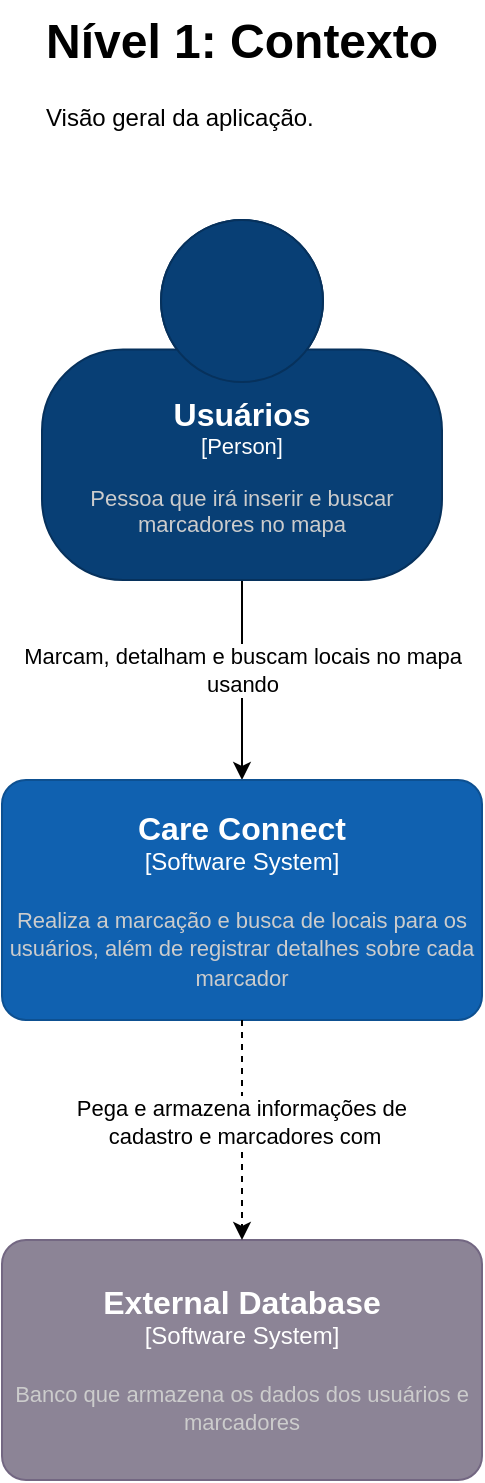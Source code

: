 <mxfile version="24.4.4" type="github" pages="4">
  <diagram name="Nivel 1" id="t3EJugLWVG2lI3qzdJYU">
    <mxGraphModel dx="3000" dy="1997" grid="1" gridSize="10" guides="1" tooltips="1" connect="1" arrows="1" fold="1" page="1" pageScale="1" pageWidth="850" pageHeight="1100" math="0" shadow="0">
      <root>
        <mxCell id="0" />
        <mxCell id="1" parent="0" />
        <mxCell id="lc8VND05-JkiReday-gT-4" style="edgeStyle=orthogonalEdgeStyle;rounded=0;orthogonalLoop=1;jettySize=auto;html=1;exitX=0.5;exitY=1;exitDx=0;exitDy=0;exitPerimeter=0;" edge="1" parent="1" source="lc8VND05-JkiReday-gT-2" target="lc8VND05-JkiReday-gT-3">
          <mxGeometry relative="1" as="geometry" />
        </mxCell>
        <mxCell id="lc8VND05-JkiReday-gT-5" value="Marcam, detalham e buscam locais no mapa&lt;div&gt;usando&lt;/div&gt;" style="edgeLabel;html=1;align=center;verticalAlign=middle;resizable=0;points=[];" vertex="1" connectable="0" parent="lc8VND05-JkiReday-gT-4">
          <mxGeometry x="-0.108" relative="1" as="geometry">
            <mxPoint as="offset" />
          </mxGeometry>
        </mxCell>
        <object placeholders="1" c4Name="Usuários" c4Type="Person" c4Description="Pessoa que irá inserir e buscar marcadores no mapa" label="&lt;font style=&quot;font-size: 16px&quot;&gt;&lt;b&gt;%c4Name%&lt;/b&gt;&lt;/font&gt;&lt;div&gt;[%c4Type%]&lt;/div&gt;&lt;br&gt;&lt;div&gt;&lt;font style=&quot;font-size: 11px&quot;&gt;&lt;font color=&quot;#cccccc&quot;&gt;%c4Description%&lt;/font&gt;&lt;/div&gt;" id="lc8VND05-JkiReday-gT-2">
          <mxCell style="html=1;fontSize=11;dashed=0;whiteSpace=wrap;fillColor=#083F75;strokeColor=#06315C;fontColor=#ffffff;shape=mxgraph.c4.person2;align=center;metaEdit=1;points=[[0.5,0,0],[1,0.5,0],[1,0.75,0],[0.75,1,0],[0.5,1,0],[0.25,1,0],[0,0.75,0],[0,0.5,0]];resizable=0;" vertex="1" parent="1">
            <mxGeometry x="340" y="150" width="200" height="180" as="geometry" />
          </mxCell>
        </object>
        <object placeholders="1" c4Name="Care Connect" c4Type="Software System" c4Description="Realiza a marcação e busca de locais para os usuários, além de registrar detalhes sobre cada marcador" label="&lt;font style=&quot;font-size: 16px&quot;&gt;&lt;b&gt;%c4Name%&lt;/b&gt;&lt;/font&gt;&lt;div&gt;[%c4Type%]&lt;/div&gt;&lt;br&gt;&lt;div&gt;&lt;font style=&quot;font-size: 11px&quot;&gt;&lt;font color=&quot;#cccccc&quot;&gt;%c4Description%&lt;/font&gt;&lt;/div&gt;" id="lc8VND05-JkiReday-gT-3">
          <mxCell style="rounded=1;whiteSpace=wrap;html=1;labelBackgroundColor=none;fillColor=#1061B0;fontColor=#ffffff;align=center;arcSize=10;strokeColor=#0D5091;metaEdit=1;resizable=0;points=[[0.25,0,0],[0.5,0,0],[0.75,0,0],[1,0.25,0],[1,0.5,0],[1,0.75,0],[0.75,1,0],[0.5,1,0],[0.25,1,0],[0,0.75,0],[0,0.5,0],[0,0.25,0]];" vertex="1" parent="1">
            <mxGeometry x="320" y="430" width="240" height="120" as="geometry" />
          </mxCell>
        </object>
        <object placeholders="1" c4Name="External Database" c4Type="Software System" c4Description="Banco que armazena os dados dos usuários e marcadores" label="&lt;font style=&quot;font-size: 16px&quot;&gt;&lt;b&gt;%c4Name%&lt;/b&gt;&lt;/font&gt;&lt;div&gt;[%c4Type%]&lt;/div&gt;&lt;br&gt;&lt;div&gt;&lt;font style=&quot;font-size: 11px&quot;&gt;&lt;font color=&quot;#cccccc&quot;&gt;%c4Description%&lt;/font&gt;&lt;/div&gt;" id="lc8VND05-JkiReday-gT-6">
          <mxCell style="rounded=1;whiteSpace=wrap;html=1;labelBackgroundColor=none;fillColor=#8C8496;fontColor=#ffffff;align=center;arcSize=10;strokeColor=#736782;metaEdit=1;resizable=0;points=[[0.25,0,0],[0.5,0,0],[0.75,0,0],[1,0.25,0],[1,0.5,0],[1,0.75,0],[0.75,1,0],[0.5,1,0],[0.25,1,0],[0,0.75,0],[0,0.5,0],[0,0.25,0]];" vertex="1" parent="1">
            <mxGeometry x="320" y="660" width="240" height="120" as="geometry" />
          </mxCell>
        </object>
        <mxCell id="lc8VND05-JkiReday-gT-7" style="edgeStyle=orthogonalEdgeStyle;rounded=0;orthogonalLoop=1;jettySize=auto;html=1;exitX=0.5;exitY=1;exitDx=0;exitDy=0;exitPerimeter=0;entryX=0.5;entryY=0;entryDx=0;entryDy=0;entryPerimeter=0;dashed=1;" edge="1" parent="1" source="lc8VND05-JkiReday-gT-3" target="lc8VND05-JkiReday-gT-6">
          <mxGeometry relative="1" as="geometry" />
        </mxCell>
        <mxCell id="lc8VND05-JkiReday-gT-8" value="Pega e armazena informações de&amp;nbsp;&lt;div&gt;cadastro e marcadores com&lt;/div&gt;" style="edgeLabel;html=1;align=center;verticalAlign=middle;resizable=0;points=[];" vertex="1" connectable="0" parent="lc8VND05-JkiReday-gT-7">
          <mxGeometry x="-0.077" y="1" relative="1" as="geometry">
            <mxPoint as="offset" />
          </mxGeometry>
        </mxCell>
        <mxCell id="lc8VND05-JkiReday-gT-33" value="&lt;h1 style=&quot;margin-top: 0px;&quot;&gt;Nível 1: Contexto&lt;/h1&gt;&lt;p&gt;Visão geral da aplicação.&lt;/p&gt;" style="text;html=1;whiteSpace=wrap;overflow=hidden;rounded=0;" vertex="1" parent="1">
          <mxGeometry x="340" y="40" width="200" height="80" as="geometry" />
        </mxCell>
      </root>
    </mxGraphModel>
  </diagram>
  <diagram id="GE_AWGjs-4H10o5KiVIl" name="Nível 2">
    <mxGraphModel dx="900" dy="1165" grid="1" gridSize="10" guides="1" tooltips="1" connect="1" arrows="1" fold="1" page="1" pageScale="1" pageWidth="850" pageHeight="1100" math="0" shadow="0">
      <root>
        <mxCell id="0" />
        <mxCell id="1" parent="0" />
        <object placeholders="1" c4Name="Usuários" c4Type="Person" c4Description="Pessoa que irá inserir e buscar marcadores no mapa" label="&lt;font style=&quot;font-size: 16px&quot;&gt;&lt;b&gt;%c4Name%&lt;/b&gt;&lt;/font&gt;&lt;div&gt;[%c4Type%]&lt;/div&gt;&lt;br&gt;&lt;div&gt;&lt;font style=&quot;font-size: 11px&quot;&gt;&lt;font color=&quot;#cccccc&quot;&gt;%c4Description%&lt;/font&gt;&lt;/div&gt;" id="8HQAmjLSvM4nJZQnH8ng-1">
          <mxCell style="html=1;fontSize=11;dashed=0;whiteSpace=wrap;fillColor=#083F75;strokeColor=#06315C;fontColor=#ffffff;shape=mxgraph.c4.person2;align=center;metaEdit=1;points=[[0.5,0,0],[1,0.5,0],[1,0.75,0],[0.75,1,0],[0.5,1,0],[0.25,1,0],[0,0.75,0],[0,0.5,0]];resizable=0;" vertex="1" parent="1">
            <mxGeometry x="1390" y="150" width="200" height="180" as="geometry" />
          </mxCell>
        </object>
        <object placeholders="1" c4Name="CareConnect Containers" c4Type="ContainerScopeBoundary" c4Application="Software System" label="&lt;font style=&quot;font-size: 16px&quot;&gt;&lt;b&gt;&lt;div style=&quot;text-align: left&quot;&gt;%c4Name%&lt;/div&gt;&lt;/b&gt;&lt;/font&gt;&lt;div style=&quot;text-align: left&quot;&gt;[%c4Application%]&lt;/div&gt;" id="8HQAmjLSvM4nJZQnH8ng-2">
          <mxCell style="rounded=1;fontSize=11;whiteSpace=wrap;html=1;dashed=1;arcSize=20;fillColor=none;strokeColor=#666666;fontColor=#333333;labelBackgroundColor=none;align=left;verticalAlign=bottom;labelBorderColor=none;spacingTop=0;spacing=10;dashPattern=8 4;metaEdit=1;rotatable=0;perimeter=rectanglePerimeter;noLabel=0;labelPadding=0;allowArrows=0;connectable=0;expand=0;recursiveResize=0;editable=1;pointerEvents=0;absoluteArcSize=1;points=[[0.25,0,0],[0.5,0,0],[0.75,0,0],[1,0.25,0],[1,0.5,0],[1,0.75,0],[0.75,1,0],[0.5,1,0],[0.25,1,0],[0,0.75,0],[0,0.5,0],[0,0.25,0]];strokeWidth=3;" vertex="1" parent="1">
            <mxGeometry x="1010" y="425" width="790" height="485" as="geometry" />
          </mxCell>
        </object>
        <object placeholders="1" c4Name="Banco local" c4Type="Container" c4Technology="SQLite Database" c4Description="Armazenar dados de login e preferências do usuário" label="&lt;font style=&quot;font-size: 16px&quot;&gt;&lt;b&gt;%c4Name%&lt;/b&gt;&lt;/font&gt;&lt;div&gt;[%c4Type%:&amp;nbsp;%c4Technology%]&lt;/div&gt;&lt;br&gt;&lt;div&gt;&lt;font style=&quot;font-size: 11px&quot;&gt;&lt;font color=&quot;#E6E6E6&quot;&gt;%c4Description%&lt;/font&gt;&lt;/div&gt;" id="8HQAmjLSvM4nJZQnH8ng-3">
          <mxCell style="shape=cylinder3;size=15;whiteSpace=wrap;html=1;boundedLbl=1;rounded=0;labelBackgroundColor=none;fillColor=#23A2D9;fontSize=12;fontColor=#ffffff;align=center;strokeColor=#0E7DAD;metaEdit=1;points=[[0.5,0,0],[1,0.25,0],[1,0.5,0],[1,0.75,0],[0.5,1,0],[0,0.75,0],[0,0.5,0],[0,0.25,0]];resizable=0;" vertex="1" parent="1">
            <mxGeometry x="1030" y="680" width="240" height="120" as="geometry" />
          </mxCell>
        </object>
        <mxCell id="8HQAmjLSvM4nJZQnH8ng-4" style="edgeStyle=orthogonalEdgeStyle;rounded=0;orthogonalLoop=1;jettySize=auto;html=1;exitX=0;exitY=0.5;exitDx=0;exitDy=0;exitPerimeter=0;dashed=1;entryX=0.5;entryY=0;entryDx=0;entryDy=0;entryPerimeter=0;" edge="1" parent="1" source="8HQAmjLSvM4nJZQnH8ng-6" target="8HQAmjLSvM4nJZQnH8ng-3">
          <mxGeometry relative="1" as="geometry">
            <mxPoint x="1160" y="680" as="targetPoint" />
          </mxGeometry>
        </mxCell>
        <mxCell id="8HQAmjLSvM4nJZQnH8ng-5" value="&lt;b&gt;Busca dados de login&amp;nbsp;&lt;/b&gt;&lt;div&gt;&lt;b&gt;e&amp;nbsp;&lt;/b&gt;&lt;b&gt;preferências&lt;/b&gt;&lt;b&gt;&amp;nbsp;do usuário&lt;/b&gt;&lt;/div&gt;" style="edgeLabel;html=1;align=center;verticalAlign=middle;resizable=0;points=[];" vertex="1" connectable="0" parent="8HQAmjLSvM4nJZQnH8ng-4">
          <mxGeometry x="0.325" y="-1" relative="1" as="geometry">
            <mxPoint x="1" y="25" as="offset" />
          </mxGeometry>
        </mxCell>
        <object placeholders="1" c4Name="CareConnect App" c4Type="Container" c4Technology="Flutter" c4Description="Fornece a interface e ferramentas para o usuário interagir com o sistema" label="&lt;font style=&quot;font-size: 16px&quot;&gt;&lt;b&gt;%c4Name%&lt;/b&gt;&lt;/font&gt;&lt;div&gt;[%c4Type%: %c4Technology%]&lt;/div&gt;&lt;br&gt;&lt;div&gt;&lt;font style=&quot;font-size: 11px&quot;&gt;&lt;font color=&quot;#E6E6E6&quot;&gt;%c4Description%&lt;/font&gt;&lt;/div&gt;" id="8HQAmjLSvM4nJZQnH8ng-6">
          <mxCell style="rounded=1;whiteSpace=wrap;html=1;fontSize=11;labelBackgroundColor=none;fillColor=#23A2D9;fontColor=#ffffff;align=center;arcSize=10;strokeColor=#0E7DAD;metaEdit=1;resizable=0;points=[[0.25,0,0],[0.5,0,0],[0.75,0,0],[1,0.25,0],[1,0.5,0],[1,0.75,0],[0.75,1,0],[0.5,1,0],[0.25,1,0],[0,0.75,0],[0,0.5,0],[0,0.25,0]];" vertex="1" parent="1">
            <mxGeometry x="1370" y="460" width="240" height="120" as="geometry" />
          </mxCell>
        </object>
        <mxCell id="8HQAmjLSvM4nJZQnH8ng-7" style="edgeStyle=orthogonalEdgeStyle;rounded=0;orthogonalLoop=1;jettySize=auto;html=1;exitX=0.5;exitY=1;exitDx=0;exitDy=0;exitPerimeter=0;entryX=0.5;entryY=0;entryDx=0;entryDy=0;entryPerimeter=0;dashed=1;" edge="1" parent="1" source="8HQAmjLSvM4nJZQnH8ng-1" target="8HQAmjLSvM4nJZQnH8ng-6">
          <mxGeometry relative="1" as="geometry" />
        </mxCell>
        <mxCell id="8HQAmjLSvM4nJZQnH8ng-8" value="Cadastram, buscam, marcam,&amp;nbsp;&lt;div&gt;realizam detalhamento utilizando&lt;/div&gt;" style="edgeLabel;html=1;align=center;verticalAlign=middle;resizable=0;points=[];" vertex="1" connectable="0" parent="8HQAmjLSvM4nJZQnH8ng-7">
          <mxGeometry y="-2" relative="1" as="geometry">
            <mxPoint x="2" y="-25" as="offset" />
          </mxGeometry>
        </mxCell>
        <object placeholders="1" c4Name="API Application" c4Type="Container" c4Technology="Firebase" c4Description="Realiza operações com registros do banco externo, retorna respostas de solicitações de dados dos usuários e marcadores" label="&lt;font style=&quot;font-size: 16px&quot;&gt;&lt;b&gt;%c4Name%&lt;/b&gt;&lt;/font&gt;&lt;div&gt;[%c4Type%: %c4Technology%]&lt;/div&gt;&lt;br&gt;&lt;div&gt;&lt;font style=&quot;font-size: 11px&quot;&gt;&lt;font color=&quot;#E6E6E6&quot;&gt;%c4Description%&lt;/font&gt;&lt;/div&gt;" id="8HQAmjLSvM4nJZQnH8ng-9">
          <mxCell style="rounded=1;whiteSpace=wrap;html=1;fontSize=11;labelBackgroundColor=none;fillColor=#23A2D9;fontColor=#ffffff;align=center;arcSize=10;strokeColor=#0E7DAD;metaEdit=1;resizable=0;points=[[0.25,0,0],[0.5,0,0],[0.75,0,0],[1,0.25,0],[1,0.5,0],[1,0.75,0],[0.75,1,0],[0.5,1,0],[0.25,1,0],[0,0.75,0],[0,0.5,0],[0,0.25,0]];" vertex="1" parent="1">
            <mxGeometry x="1370" y="680" width="240" height="120" as="geometry" />
          </mxCell>
        </object>
        <mxCell id="8HQAmjLSvM4nJZQnH8ng-10" style="edgeStyle=orthogonalEdgeStyle;rounded=0;orthogonalLoop=1;jettySize=auto;html=1;exitX=0.5;exitY=1;exitDx=0;exitDy=0;exitPerimeter=0;entryX=0.5;entryY=0;entryDx=0;entryDy=0;entryPerimeter=0;dashed=1;" edge="1" parent="1" source="8HQAmjLSvM4nJZQnH8ng-6" target="8HQAmjLSvM4nJZQnH8ng-9">
          <mxGeometry relative="1" as="geometry" />
        </mxCell>
        <mxCell id="8HQAmjLSvM4nJZQnH8ng-11" value="&lt;b&gt;Faz solicitações utilizando&lt;/b&gt;&lt;div&gt;[JSON/HTML]&lt;/div&gt;" style="edgeLabel;html=1;align=center;verticalAlign=middle;resizable=0;points=[];" vertex="1" connectable="0" parent="8HQAmjLSvM4nJZQnH8ng-10">
          <mxGeometry x="-0.108" y="-2" relative="1" as="geometry">
            <mxPoint as="offset" />
          </mxGeometry>
        </mxCell>
        <object placeholders="1" c4Name="External Database" c4Type="Software System" c4Description="Banco que armazena os dados dos usuários e marcadores" label="&lt;font style=&quot;font-size: 16px&quot;&gt;&lt;b&gt;%c4Name%&lt;/b&gt;&lt;/font&gt;&lt;div&gt;[%c4Type%]&lt;/div&gt;&lt;br&gt;&lt;div&gt;&lt;font style=&quot;font-size: 11px&quot;&gt;&lt;font color=&quot;#cccccc&quot;&gt;%c4Description%&lt;/font&gt;&lt;/div&gt;" id="8HQAmjLSvM4nJZQnH8ng-12">
          <mxCell style="rounded=1;whiteSpace=wrap;html=1;labelBackgroundColor=none;fillColor=#8C8496;fontColor=#ffffff;align=center;arcSize=10;strokeColor=#736782;metaEdit=1;resizable=0;points=[[0.25,0,0],[0.5,0,0],[0.75,0,0],[1,0.25,0],[1,0.5,0],[1,0.75,0],[0.75,1,0],[0.5,1,0],[0.25,1,0],[0,0.75,0],[0,0.5,0],[0,0.25,0]];" vertex="1" parent="1">
            <mxGeometry x="1840" y="680" width="240" height="120" as="geometry" />
          </mxCell>
        </object>
        <mxCell id="8HQAmjLSvM4nJZQnH8ng-13" style="edgeStyle=orthogonalEdgeStyle;rounded=0;orthogonalLoop=1;jettySize=auto;html=1;exitX=1;exitY=0.5;exitDx=0;exitDy=0;exitPerimeter=0;entryX=0;entryY=0.5;entryDx=0;entryDy=0;entryPerimeter=0;dashed=1;" edge="1" parent="1" source="8HQAmjLSvM4nJZQnH8ng-9" target="8HQAmjLSvM4nJZQnH8ng-12">
          <mxGeometry relative="1" as="geometry" />
        </mxCell>
        <mxCell id="8HQAmjLSvM4nJZQnH8ng-14" value="&lt;div&gt;&lt;b&gt;Armazena registros&lt;/b&gt;&lt;/div&gt;&lt;div&gt;[JSON]&lt;/div&gt;" style="edgeLabel;html=1;align=center;verticalAlign=middle;resizable=0;points=[];" vertex="1" connectable="0" parent="8HQAmjLSvM4nJZQnH8ng-13">
          <mxGeometry x="-0.014" y="2" relative="1" as="geometry">
            <mxPoint x="1" as="offset" />
          </mxGeometry>
        </mxCell>
        <mxCell id="8HQAmjLSvM4nJZQnH8ng-15" value="&lt;h1 style=&quot;margin-top: 0px;&quot;&gt;Nível 2: Container&lt;/h1&gt;&lt;p&gt;Divisão de componentes da aplicação.&lt;/p&gt;" style="text;html=1;whiteSpace=wrap;overflow=hidden;rounded=0;" vertex="1" parent="1">
          <mxGeometry x="1355" y="50" width="270" height="80" as="geometry" />
        </mxCell>
      </root>
    </mxGraphModel>
  </diagram>
  <diagram id="3Lp-WM35IOeG4q2aRYA_" name="Nível 3">
    <mxGraphModel dx="1500" dy="999" grid="1" gridSize="10" guides="1" tooltips="1" connect="1" arrows="1" fold="1" page="1" pageScale="1" pageWidth="850" pageHeight="1100" math="0" shadow="0">
      <root>
        <mxCell id="0" />
        <mxCell id="1" parent="0" />
        <object placeholders="1" c4Name="CareConnect Application" c4Type="Components" c4Application="Container" label="&lt;font style=&quot;font-size: 16px&quot;&gt;&lt;b&gt;&lt;div style=&quot;text-align: left&quot;&gt;%c4Name%&lt;/div&gt;&lt;/b&gt;&lt;/font&gt;&lt;div style=&quot;text-align: left&quot;&gt;[%c4Application%]&lt;/div&gt;" id="RxN5DCeOd_w733K2uaBF-1">
          <mxCell style="rounded=1;fontSize=11;whiteSpace=wrap;html=1;dashed=1;arcSize=20;fillColor=none;strokeColor=#666666;fontColor=#333333;labelBackgroundColor=none;align=left;verticalAlign=bottom;labelBorderColor=none;spacingTop=0;spacing=10;dashPattern=8 4;metaEdit=1;rotatable=0;perimeter=rectanglePerimeter;noLabel=0;labelPadding=0;allowArrows=0;connectable=0;expand=0;recursiveResize=0;editable=1;pointerEvents=0;absoluteArcSize=1;points=[[0.25,0,0],[0.5,0,0],[0.75,0,0],[1,0.25,0],[1,0.5,0],[1,0.75,0],[0.75,1,0],[0.5,1,0],[0.25,1,0],[0,0.75,0],[0,0.5,0],[0,0.25,0]];strokeWidth=3;" vertex="1" parent="1">
            <mxGeometry x="260" y="290" width="1160" height="600" as="geometry" />
          </mxCell>
        </object>
        <mxCell id="RxN5DCeOd_w733K2uaBF-2" value="&lt;h1 style=&quot;margin-top: 0px;&quot;&gt;Nível 3: Componentes&lt;/h1&gt;&lt;p&gt;Visão geral dos componentes.&lt;/p&gt;" style="text;html=1;whiteSpace=wrap;overflow=hidden;rounded=0;" vertex="1" parent="1">
          <mxGeometry x="740" y="210" width="270" height="100" as="geometry" />
        </mxCell>
        <mxCell id="RxN5DCeOd_w733K2uaBF-3" style="edgeStyle=orthogonalEdgeStyle;rounded=0;orthogonalLoop=1;jettySize=auto;html=1;exitX=1;exitY=0.5;exitDx=0;exitDy=0;exitPerimeter=0;dashed=1;" edge="1" parent="1" source="RxN5DCeOd_w733K2uaBF-5">
          <mxGeometry relative="1" as="geometry">
            <mxPoint x="860" y="369.75" as="targetPoint" />
          </mxGeometry>
        </mxCell>
        <mxCell id="RxN5DCeOd_w733K2uaBF-4" value="Usa" style="edgeLabel;html=1;align=center;verticalAlign=middle;resizable=0;points=[];" vertex="1" connectable="0" parent="RxN5DCeOd_w733K2uaBF-3">
          <mxGeometry x="-0.075" y="-2" relative="1" as="geometry">
            <mxPoint x="-1" as="offset" />
          </mxGeometry>
        </mxCell>
        <object placeholders="1" c4Name="Marker Parameters Screen" c4Type="Component" c4Technology="Dart" c4Description="Configura as preferências de um marcador" label="&lt;font style=&quot;font-size: 16px&quot;&gt;&lt;b&gt;%c4Name%&lt;/b&gt;&lt;/font&gt;&lt;div&gt;[%c4Type%: %c4Technology%]&lt;/div&gt;&lt;br&gt;&lt;div&gt;&lt;font style=&quot;font-size: 11px&quot;&gt;%c4Description%&lt;/font&gt;&lt;/div&gt;" id="RxN5DCeOd_w733K2uaBF-5">
          <mxCell style="rounded=1;whiteSpace=wrap;html=1;labelBackgroundColor=none;fillColor=#63BEF2;fontColor=#ffffff;align=center;arcSize=6;strokeColor=#2086C9;metaEdit=1;resizable=0;points=[[0.25,0,0],[0.5,0,0],[0.75,0,0],[1,0.25,0],[1,0.5,0],[1,0.75,0],[0.75,1,0],[0.5,1,0],[0.25,1,0],[0,0.75,0],[0,0.5,0],[0,0.25,0]];" vertex="1" parent="1">
            <mxGeometry x="570" y="310" width="240" height="120" as="geometry" />
          </mxCell>
        </object>
        <mxCell id="RxN5DCeOd_w733K2uaBF-6" style="edgeStyle=orthogonalEdgeStyle;rounded=0;orthogonalLoop=1;jettySize=auto;html=1;exitX=0.5;exitY=1;exitDx=0;exitDy=0;exitPerimeter=0;dashed=1;entryX=0.5;entryY=0;entryDx=0;entryDy=0;entryPerimeter=0;" edge="1" parent="1" source="RxN5DCeOd_w733K2uaBF-8" target="RxN5DCeOd_w733K2uaBF-14">
          <mxGeometry relative="1" as="geometry">
            <mxPoint x="979.5" y="480" as="targetPoint" />
          </mxGeometry>
        </mxCell>
        <mxCell id="RxN5DCeOd_w733K2uaBF-7" value="&lt;b&gt;Usa&lt;/b&gt;" style="edgeLabel;html=1;align=center;verticalAlign=middle;resizable=0;points=[];" vertex="1" connectable="0" parent="RxN5DCeOd_w733K2uaBF-6">
          <mxGeometry x="-0.339" y="-3" relative="1" as="geometry">
            <mxPoint x="3" y="14" as="offset" />
          </mxGeometry>
        </mxCell>
        <object placeholders="1" c4Name="ViewMap Screen" c4Type="Component" c4Technology="Dart" c4Description="Exibe um mapa com marcadores" label="&lt;font style=&quot;font-size: 16px&quot;&gt;&lt;b&gt;%c4Name%&lt;/b&gt;&lt;/font&gt;&lt;div&gt;[%c4Type%: %c4Technology%]&lt;/div&gt;&lt;br&gt;&lt;div&gt;&lt;font style=&quot;font-size: 11px&quot;&gt;%c4Description%&lt;/font&gt;&lt;/div&gt;" id="RxN5DCeOd_w733K2uaBF-8">
          <mxCell style="rounded=1;whiteSpace=wrap;html=1;labelBackgroundColor=none;fillColor=#63BEF2;fontColor=#ffffff;align=center;arcSize=6;strokeColor=#2086C9;metaEdit=1;resizable=0;points=[[0.25,0,0],[0.5,0,0],[0.75,0,0],[1,0.25,0],[1,0.5,0],[1,0.75,0],[0.75,1,0],[0.5,1,0],[0.25,1,0],[0,0.75,0],[0,0.5,0],[0,0.25,0]];" vertex="1" parent="1">
            <mxGeometry x="860" y="310" width="240" height="120" as="geometry" />
          </mxCell>
        </object>
        <object placeholders="1" c4Name="Sign-Login Screen" c4Type="Component" c4Technology="Dart" c4Description="Realiza o sign/login do usuário" label="&lt;font style=&quot;font-size: 16px&quot;&gt;&lt;b&gt;%c4Name%&lt;/b&gt;&lt;/font&gt;&lt;div&gt;[%c4Type%: %c4Technology%]&lt;/div&gt;&lt;br&gt;&lt;div&gt;&lt;font style=&quot;font-size: 11px&quot;&gt;%c4Description%&lt;/font&gt;&lt;/div&gt;" id="RxN5DCeOd_w733K2uaBF-9">
          <mxCell style="rounded=1;whiteSpace=wrap;html=1;labelBackgroundColor=none;fillColor=#63BEF2;fontColor=#ffffff;align=center;arcSize=6;strokeColor=#2086C9;metaEdit=1;resizable=0;points=[[0.25,0,0],[0.5,0,0],[0.75,0,0],[1,0.25,0],[1,0.5,0],[1,0.75,0],[0.75,1,0],[0.5,1,0],[0.25,1,0],[0,0.75,0],[0,0.5,0],[0,0.25,0]];" vertex="1" parent="1">
            <mxGeometry x="1140" y="310" width="240" height="120" as="geometry" />
          </mxCell>
        </object>
        <mxCell id="RxN5DCeOd_w733K2uaBF-10" style="edgeStyle=orthogonalEdgeStyle;rounded=0;orthogonalLoop=1;jettySize=auto;html=1;exitX=0.5;exitY=1;exitDx=0;exitDy=0;exitPerimeter=0;dashed=1;entryX=0.5;entryY=0;entryDx=0;entryDy=0;entryPerimeter=0;" edge="1" parent="1" source="RxN5DCeOd_w733K2uaBF-12" target="RxN5DCeOd_w733K2uaBF-17">
          <mxGeometry relative="1" as="geometry">
            <mxPoint x="410" y="500" as="targetPoint" />
          </mxGeometry>
        </mxCell>
        <mxCell id="RxN5DCeOd_w733K2uaBF-11" value="&lt;b&gt;Usa&lt;/b&gt;" style="edgeLabel;html=1;align=center;verticalAlign=middle;resizable=0;points=[];" vertex="1" connectable="0" parent="RxN5DCeOd_w733K2uaBF-10">
          <mxGeometry x="-0.138" relative="1" as="geometry">
            <mxPoint y="5" as="offset" />
          </mxGeometry>
        </mxCell>
        <object placeholders="1" c4Name="Search Screen" c4Type="Component" c4Technology="Dart" c4Description="Realiza a busca de locais registrados no mapa" label="&lt;font style=&quot;font-size: 16px&quot;&gt;&lt;b&gt;%c4Name%&lt;/b&gt;&lt;/font&gt;&lt;div&gt;[%c4Type%: %c4Technology%]&lt;/div&gt;&lt;br&gt;&lt;div&gt;&lt;font style=&quot;font-size: 11px&quot;&gt;%c4Description%&lt;/font&gt;&lt;/div&gt;" id="RxN5DCeOd_w733K2uaBF-12">
          <mxCell style="rounded=1;whiteSpace=wrap;html=1;labelBackgroundColor=none;fillColor=#63BEF2;fontColor=#ffffff;align=center;arcSize=6;strokeColor=#2086C9;metaEdit=1;resizable=0;points=[[0.25,0,0],[0.5,0,0],[0.75,0,0],[1,0.25,0],[1,0.5,0],[1,0.75,0],[0.75,1,0],[0.5,1,0],[0.25,1,0],[0,0.75,0],[0,0.5,0],[0,0.25,0]];" vertex="1" parent="1">
            <mxGeometry x="290" y="310" width="240" height="120" as="geometry" />
          </mxCell>
        </object>
        <object placeholders="1" c4Name="Security Component" c4Type="Component" c4Technology="Dart" c4Description="Fornece funcionalidades para validar, registrar e excluir dados do usuário" label="&lt;font style=&quot;font-size: 16px&quot;&gt;&lt;b&gt;%c4Name%&lt;/b&gt;&lt;/font&gt;&lt;div&gt;[%c4Type%: %c4Technology%]&lt;/div&gt;&lt;br&gt;&lt;div&gt;&lt;font style=&quot;font-size: 11px&quot;&gt;%c4Description%&lt;/font&gt;&lt;/div&gt;" id="RxN5DCeOd_w733K2uaBF-13">
          <mxCell style="rounded=1;whiteSpace=wrap;html=1;labelBackgroundColor=none;fillColor=#63BEF2;fontColor=#ffffff;align=center;arcSize=6;strokeColor=#2086C9;metaEdit=1;resizable=0;points=[[0.25,0,0],[0.5,0,0],[0.75,0,0],[1,0.25,0],[1,0.5,0],[1,0.75,0],[0.75,1,0],[0.5,1,0],[0.25,1,0],[0,0.75,0],[0,0.5,0],[0,0.25,0]];" vertex="1" parent="1">
            <mxGeometry x="1140" y="720" width="240" height="120" as="geometry" />
          </mxCell>
        </object>
        <object placeholders="1" c4Name="Marker Controller" c4Type="Component" c4Technology="Dart" c4Description="Permite o usuário inserir, alterar e excluir os dados de um marcador" label="&lt;font style=&quot;font-size: 16px&quot;&gt;&lt;b&gt;%c4Name%&lt;/b&gt;&lt;/font&gt;&lt;div&gt;[%c4Type%: %c4Technology%]&lt;/div&gt;&lt;br&gt;&lt;div&gt;&lt;font style=&quot;font-size: 11px&quot;&gt;%c4Description%&lt;/font&gt;&lt;/div&gt;" id="RxN5DCeOd_w733K2uaBF-14">
          <mxCell style="rounded=1;whiteSpace=wrap;html=1;labelBackgroundColor=none;fillColor=#63BEF2;fontColor=#ffffff;align=center;arcSize=6;strokeColor=#2086C9;metaEdit=1;resizable=0;points=[[0.25,0,0],[0.5,0,0],[0.75,0,0],[1,0.25,0],[1,0.5,0],[1,0.75,0],[0.75,1,0],[0.5,1,0],[0.25,1,0],[0,0.75,0],[0,0.5,0],[0,0.25,0]];" vertex="1" parent="1">
            <mxGeometry x="860" y="509.78" width="240" height="120" as="geometry" />
          </mxCell>
        </object>
        <mxCell id="RxN5DCeOd_w733K2uaBF-15" style="edgeStyle=orthogonalEdgeStyle;rounded=0;orthogonalLoop=1;jettySize=auto;html=1;exitX=0.5;exitY=1;exitDx=0;exitDy=0;exitPerimeter=0;dashed=1;" edge="1" parent="1" source="RxN5DCeOd_w733K2uaBF-17">
          <mxGeometry relative="1" as="geometry">
            <mxPoint x="409.5" y="720" as="targetPoint" />
          </mxGeometry>
        </mxCell>
        <mxCell id="RxN5DCeOd_w733K2uaBF-16" value="&lt;b&gt;Usa&lt;/b&gt;" style="edgeLabel;html=1;align=center;verticalAlign=middle;resizable=0;points=[];" vertex="1" connectable="0" parent="RxN5DCeOd_w733K2uaBF-15">
          <mxGeometry x="-0.075" y="-3" relative="1" as="geometry">
            <mxPoint x="3" as="offset" />
          </mxGeometry>
        </mxCell>
        <object placeholders="1" c4Name="Search Controller" c4Type="Component" c4Technology="Dart" c4Description="Permite o usuário realizar filtros dos registros a serem buscados" label="&lt;font style=&quot;font-size: 16px&quot;&gt;&lt;b&gt;%c4Name%&lt;/b&gt;&lt;/font&gt;&lt;div&gt;[%c4Type%: %c4Technology%]&lt;/div&gt;&lt;br&gt;&lt;div&gt;&lt;font style=&quot;font-size: 11px&quot;&gt;%c4Description%&lt;/font&gt;&lt;/div&gt;" id="RxN5DCeOd_w733K2uaBF-17">
          <mxCell style="rounded=1;whiteSpace=wrap;html=1;labelBackgroundColor=none;fillColor=#63BEF2;fontColor=#ffffff;align=center;arcSize=6;strokeColor=#2086C9;metaEdit=1;resizable=0;points=[[0.25,0,0],[0.5,0,0],[0.75,0,0],[1,0.25,0],[1,0.5,0],[1,0.75,0],[0.75,1,0],[0.5,1,0],[0.25,1,0],[0,0.75,0],[0,0.5,0],[0,0.25,0]];" vertex="1" parent="1">
            <mxGeometry x="290" y="509.78" width="240" height="120" as="geometry" />
          </mxCell>
        </object>
        <object placeholders="1" c4Name="Sign/Login Controller" c4Type="Component" c4Technology="Dart" c4Description="Permite o usuário realizar o login e sign in de um usuário" label="&lt;font style=&quot;font-size: 16px&quot;&gt;&lt;b&gt;%c4Name%&lt;/b&gt;&lt;/font&gt;&lt;div&gt;[%c4Type%: %c4Technology%]&lt;/div&gt;&lt;br&gt;&lt;div&gt;&lt;font style=&quot;font-size: 11px&quot;&gt;%c4Description%&lt;/font&gt;&lt;/div&gt;" id="RxN5DCeOd_w733K2uaBF-18">
          <mxCell style="rounded=1;whiteSpace=wrap;html=1;labelBackgroundColor=none;fillColor=#63BEF2;fontColor=#ffffff;align=center;arcSize=6;strokeColor=#2086C9;metaEdit=1;resizable=0;points=[[0.25,0,0],[0.5,0,0],[0.75,0,0],[1,0.25,0],[1,0.5,0],[1,0.75,0],[0.75,1,0],[0.5,1,0],[0.25,1,0],[0,0.75,0],[0,0.5,0],[0,0.25,0]];" vertex="1" parent="1">
            <mxGeometry x="1140" y="509.78" width="240" height="120" as="geometry" />
          </mxCell>
        </object>
        <mxCell id="RxN5DCeOd_w733K2uaBF-19" style="edgeStyle=orthogonalEdgeStyle;rounded=0;orthogonalLoop=1;jettySize=auto;html=1;exitX=0.5;exitY=1;exitDx=0;exitDy=0;exitPerimeter=0;entryX=0.5;entryY=0;entryDx=0;entryDy=0;entryPerimeter=0;dashed=1;" edge="1" parent="1" source="RxN5DCeOd_w733K2uaBF-9" target="RxN5DCeOd_w733K2uaBF-18">
          <mxGeometry relative="1" as="geometry" />
        </mxCell>
        <mxCell id="RxN5DCeOd_w733K2uaBF-20" value="&lt;b&gt;Usa&lt;/b&gt;" style="edgeLabel;html=1;align=center;verticalAlign=middle;resizable=0;points=[];" vertex="1" connectable="0" parent="RxN5DCeOd_w733K2uaBF-19">
          <mxGeometry x="0.029" relative="1" as="geometry">
            <mxPoint y="-1" as="offset" />
          </mxGeometry>
        </mxCell>
        <object placeholders="1" c4Name="Search component" c4Type="Component" c4Technology="Dart" c4Description="Valida e busca locais que se encaixam com os filtros" label="&lt;font style=&quot;font-size: 16px&quot;&gt;&lt;b&gt;%c4Name%&lt;/b&gt;&lt;/font&gt;&lt;div&gt;[%c4Type%: %c4Technology%]&lt;/div&gt;&lt;br&gt;&lt;div&gt;&lt;font style=&quot;font-size: 11px&quot;&gt;%c4Description%&lt;/font&gt;&lt;/div&gt;" id="RxN5DCeOd_w733K2uaBF-21">
          <mxCell style="rounded=1;whiteSpace=wrap;html=1;labelBackgroundColor=none;fillColor=#63BEF2;fontColor=#ffffff;align=center;arcSize=6;strokeColor=#2086C9;metaEdit=1;resizable=0;points=[[0.25,0,0],[0.5,0,0],[0.75,0,0],[1,0.25,0],[1,0.5,0],[1,0.75,0],[0.75,1,0],[0.5,1,0],[0.25,1,0],[0,0.75,0],[0,0.5,0],[0,0.25,0]];" vertex="1" parent="1">
            <mxGeometry x="300" y="720" width="240" height="120" as="geometry" />
          </mxCell>
        </object>
        <object placeholders="1" c4Name="Marker Component" c4Type="Component" c4Technology="Dart" c4Description="Fornece funcionalidades para validar, registrar, buscar e excluir dados do marcador" label="&lt;font style=&quot;font-size: 16px&quot;&gt;&lt;b&gt;%c4Name%&lt;/b&gt;&lt;/font&gt;&lt;div&gt;[%c4Type%: %c4Technology%]&lt;/div&gt;&lt;br&gt;&lt;div&gt;&lt;font style=&quot;font-size: 11px&quot;&gt;%c4Description%&lt;/font&gt;&lt;/div&gt;" id="RxN5DCeOd_w733K2uaBF-22">
          <mxCell style="rounded=1;whiteSpace=wrap;html=1;labelBackgroundColor=none;fillColor=#63BEF2;fontColor=#ffffff;align=center;arcSize=6;strokeColor=#2086C9;metaEdit=1;resizable=0;points=[[0.25,0,0],[0.5,0,0],[0.75,0,0],[1,0.25,0],[1,0.5,0],[1,0.75,0],[0.75,1,0],[0.5,1,0],[0.25,1,0],[0,0.75,0],[0,0.5,0],[0,0.25,0]];" vertex="1" parent="1">
            <mxGeometry x="860" y="720" width="240" height="120" as="geometry" />
          </mxCell>
        </object>
        <mxCell id="RxN5DCeOd_w733K2uaBF-23" style="edgeStyle=orthogonalEdgeStyle;rounded=0;orthogonalLoop=1;jettySize=auto;html=1;exitX=0.5;exitY=1;exitDx=0;exitDy=0;exitPerimeter=0;entryX=0.5;entryY=0;entryDx=0;entryDy=0;entryPerimeter=0;dashed=1;" edge="1" parent="1" source="RxN5DCeOd_w733K2uaBF-14" target="RxN5DCeOd_w733K2uaBF-22">
          <mxGeometry relative="1" as="geometry" />
        </mxCell>
        <mxCell id="RxN5DCeOd_w733K2uaBF-24" value="&lt;b&gt;Usa&lt;/b&gt;" style="edgeLabel;html=1;align=center;verticalAlign=middle;resizable=0;points=[];" vertex="1" connectable="0" parent="RxN5DCeOd_w733K2uaBF-23">
          <mxGeometry x="-0.214" y="6" relative="1" as="geometry">
            <mxPoint x="-6" y="5" as="offset" />
          </mxGeometry>
        </mxCell>
        <mxCell id="RxN5DCeOd_w733K2uaBF-25" style="edgeStyle=orthogonalEdgeStyle;rounded=0;orthogonalLoop=1;jettySize=auto;html=1;exitX=0.5;exitY=1;exitDx=0;exitDy=0;exitPerimeter=0;entryX=0.5;entryY=0;entryDx=0;entryDy=0;entryPerimeter=0;dashed=1;" edge="1" parent="1" source="RxN5DCeOd_w733K2uaBF-18" target="RxN5DCeOd_w733K2uaBF-13">
          <mxGeometry relative="1" as="geometry" />
        </mxCell>
        <mxCell id="RxN5DCeOd_w733K2uaBF-26" value="&lt;b&gt;Usa&lt;/b&gt;" style="edgeLabel;html=1;align=center;verticalAlign=middle;resizable=0;points=[];" vertex="1" connectable="0" parent="RxN5DCeOd_w733K2uaBF-25">
          <mxGeometry x="0.036" relative="1" as="geometry">
            <mxPoint y="-6" as="offset" />
          </mxGeometry>
        </mxCell>
        <mxCell id="RxN5DCeOd_w733K2uaBF-27" style="edgeStyle=orthogonalEdgeStyle;rounded=0;orthogonalLoop=1;jettySize=auto;html=1;exitX=0.75;exitY=1;exitDx=0;exitDy=0;exitPerimeter=0;entryX=0.25;entryY=0;entryDx=0;entryDy=0;entryPerimeter=0;dashed=1;" edge="1" parent="1" source="RxN5DCeOd_w733K2uaBF-14" target="RxN5DCeOd_w733K2uaBF-13">
          <mxGeometry relative="1" as="geometry" />
        </mxCell>
        <mxCell id="RxN5DCeOd_w733K2uaBF-28" value="&lt;b&gt;Usa&lt;/b&gt;" style="edgeLabel;html=1;align=center;verticalAlign=middle;resizable=0;points=[];" vertex="1" connectable="0" parent="RxN5DCeOd_w733K2uaBF-27">
          <mxGeometry x="0.006" y="2" relative="1" as="geometry">
            <mxPoint as="offset" />
          </mxGeometry>
        </mxCell>
        <object placeholders="1" c4Name="Banco local" c4Type="Container" c4Technology="SQLite Database" c4Description="Armazenar dados de login e preferências do usuário" label="&lt;font style=&quot;font-size: 16px&quot;&gt;&lt;b&gt;%c4Name%&lt;/b&gt;&lt;/font&gt;&lt;div&gt;[%c4Type%:&amp;nbsp;%c4Technology%]&lt;/div&gt;&lt;br&gt;&lt;div&gt;&lt;font style=&quot;font-size: 11px&quot;&gt;&lt;font color=&quot;#E6E6E6&quot;&gt;%c4Description%&lt;/font&gt;&lt;/div&gt;" id="RxN5DCeOd_w733K2uaBF-29">
          <mxCell style="shape=cylinder3;size=15;whiteSpace=wrap;html=1;boundedLbl=1;rounded=0;labelBackgroundColor=none;fillColor=#23A2D9;fontSize=12;fontColor=#ffffff;align=center;strokeColor=#0E7DAD;metaEdit=1;points=[[0.5,0,0],[1,0.25,0],[1,0.5,0],[1,0.75,0],[0.5,1,0],[0,0.75,0],[0,0.5,0],[0,0.25,0]];resizable=0;" vertex="1" parent="1">
            <mxGeometry x="1135" y="920" width="240" height="120" as="geometry" />
          </mxCell>
        </object>
        <object placeholders="1" c4Name="API Application" c4Type="Container" c4Technology="Firebase" c4Description="Realiza operações com registros do banco externo, retorna respostas de solicitações de dados dos usuários e marcadores" label="&lt;font style=&quot;font-size: 16px&quot;&gt;&lt;b&gt;%c4Name%&lt;/b&gt;&lt;/font&gt;&lt;div&gt;[%c4Type%: %c4Technology%]&lt;/div&gt;&lt;br&gt;&lt;div&gt;&lt;font style=&quot;font-size: 11px&quot;&gt;&lt;font color=&quot;#E6E6E6&quot;&gt;%c4Description%&lt;/font&gt;&lt;/div&gt;" id="RxN5DCeOd_w733K2uaBF-30">
          <mxCell style="rounded=1;whiteSpace=wrap;html=1;fontSize=11;labelBackgroundColor=none;fillColor=#23A2D9;fontColor=#ffffff;align=center;arcSize=10;strokeColor=#0E7DAD;metaEdit=1;resizable=0;points=[[0.25,0,0],[0.5,0,0],[0.75,0,0],[1,0.25,0],[1,0.5,0],[1,0.75,0],[0.75,1,0],[0.5,1,0],[0.25,1,0],[0,0.75,0],[0,0.5,0],[0,0.25,0]];" vertex="1" parent="1">
            <mxGeometry x="580" y="910" width="240" height="120" as="geometry" />
          </mxCell>
        </object>
        <mxCell id="RxN5DCeOd_w733K2uaBF-31" style="edgeStyle=orthogonalEdgeStyle;rounded=0;orthogonalLoop=1;jettySize=auto;html=1;exitX=0.5;exitY=1;exitDx=0;exitDy=0;exitPerimeter=0;entryX=0.5;entryY=0;entryDx=0;entryDy=0;entryPerimeter=0;dashed=1;" edge="1" parent="1" source="RxN5DCeOd_w733K2uaBF-13" target="RxN5DCeOd_w733K2uaBF-29">
          <mxGeometry relative="1" as="geometry" />
        </mxCell>
        <mxCell id="RxN5DCeOd_w733K2uaBF-32" value="&lt;b&gt;Valida dados de usuário&amp;nbsp;&lt;/b&gt;&lt;div&gt;&lt;b&gt;local com&lt;/b&gt;&lt;/div&gt;" style="edgeLabel;html=1;align=center;verticalAlign=middle;resizable=0;points=[];" vertex="1" connectable="0" parent="RxN5DCeOd_w733K2uaBF-31">
          <mxGeometry x="0.021" y="-1" relative="1" as="geometry">
            <mxPoint x="1" y="-1" as="offset" />
          </mxGeometry>
        </mxCell>
        <mxCell id="RxN5DCeOd_w733K2uaBF-33" style="edgeStyle=orthogonalEdgeStyle;rounded=0;orthogonalLoop=1;jettySize=auto;html=1;exitX=0;exitY=0.5;exitDx=0;exitDy=0;exitPerimeter=0;entryX=0.75;entryY=0;entryDx=0;entryDy=0;entryPerimeter=0;dashed=1;" edge="1" parent="1" source="RxN5DCeOd_w733K2uaBF-22" target="RxN5DCeOd_w733K2uaBF-30">
          <mxGeometry relative="1" as="geometry" />
        </mxCell>
        <mxCell id="RxN5DCeOd_w733K2uaBF-34" value="&lt;b&gt;Realiza requisições&lt;/b&gt;&lt;div&gt;&lt;b&gt;para&lt;/b&gt;&lt;/div&gt;" style="edgeLabel;html=1;align=center;verticalAlign=middle;resizable=0;points=[];" vertex="1" connectable="0" parent="RxN5DCeOd_w733K2uaBF-33">
          <mxGeometry x="0.25" y="1" relative="1" as="geometry">
            <mxPoint y="16" as="offset" />
          </mxGeometry>
        </mxCell>
        <mxCell id="RxN5DCeOd_w733K2uaBF-35" style="edgeStyle=orthogonalEdgeStyle;rounded=0;orthogonalLoop=1;jettySize=auto;html=1;exitX=1;exitY=0.5;exitDx=0;exitDy=0;exitPerimeter=0;entryX=0.25;entryY=0;entryDx=0;entryDy=0;entryPerimeter=0;dashed=1;" edge="1" parent="1" source="RxN5DCeOd_w733K2uaBF-21" target="RxN5DCeOd_w733K2uaBF-30">
          <mxGeometry relative="1" as="geometry" />
        </mxCell>
        <mxCell id="RxN5DCeOd_w733K2uaBF-36" value="&lt;b&gt;Realiza requisições&amp;nbsp;&lt;/b&gt;&lt;div&gt;&lt;b&gt;para&lt;/b&gt;&lt;/div&gt;" style="edgeLabel;html=1;align=center;verticalAlign=middle;resizable=0;points=[];" vertex="1" connectable="0" parent="RxN5DCeOd_w733K2uaBF-35">
          <mxGeometry x="0.283" y="1" relative="1" as="geometry">
            <mxPoint y="13" as="offset" />
          </mxGeometry>
        </mxCell>
        <mxCell id="RxN5DCeOd_w733K2uaBF-37" style="edgeStyle=orthogonalEdgeStyle;rounded=0;orthogonalLoop=1;jettySize=auto;html=1;exitX=0;exitY=0.5;exitDx=0;exitDy=0;exitPerimeter=0;entryX=1;entryY=0.5;entryDx=0;entryDy=0;entryPerimeter=0;dashed=1;" edge="1" parent="1" source="RxN5DCeOd_w733K2uaBF-13" target="RxN5DCeOd_w733K2uaBF-30">
          <mxGeometry relative="1" as="geometry">
            <Array as="points">
              <mxPoint x="1120" y="780" />
              <mxPoint x="1120" y="970" />
            </Array>
          </mxGeometry>
        </mxCell>
        <mxCell id="RxN5DCeOd_w733K2uaBF-38" value="&lt;b&gt;Realiza requisições&amp;nbsp;&lt;/b&gt;&lt;div&gt;&lt;b&gt;para&lt;/b&gt;&lt;/div&gt;" style="edgeLabel;html=1;align=center;verticalAlign=middle;resizable=0;points=[];" vertex="1" connectable="0" parent="RxN5DCeOd_w733K2uaBF-37">
          <mxGeometry x="0.4" relative="1" as="geometry">
            <mxPoint x="1" as="offset" />
          </mxGeometry>
        </mxCell>
        <mxCell id="RxN5DCeOd_w733K2uaBF-39" style="edgeStyle=orthogonalEdgeStyle;rounded=0;orthogonalLoop=1;jettySize=auto;html=1;exitX=0.5;exitY=1;exitDx=0;exitDy=0;exitPerimeter=0;entryX=0;entryY=0.5;entryDx=0;entryDy=0;entryPerimeter=0;dashed=1;" edge="1" parent="1" source="RxN5DCeOd_w733K2uaBF-5" target="RxN5DCeOd_w733K2uaBF-14">
          <mxGeometry relative="1" as="geometry" />
        </mxCell>
        <mxCell id="RxN5DCeOd_w733K2uaBF-40" value="&lt;b&gt;Usa&lt;/b&gt;" style="edgeLabel;html=1;align=center;verticalAlign=middle;resizable=0;points=[];" vertex="1" connectable="0" parent="RxN5DCeOd_w733K2uaBF-39">
          <mxGeometry x="-0.501" relative="1" as="geometry">
            <mxPoint y="-27" as="offset" />
          </mxGeometry>
        </mxCell>
        <object placeholders="1" c4Name="API Application" c4Type="Components" c4Application="Container" label="&lt;font style=&quot;font-size: 16px&quot;&gt;&lt;b&gt;&lt;div style=&quot;text-align: left&quot;&gt;%c4Name%&lt;/div&gt;&lt;/b&gt;&lt;/font&gt;&lt;div style=&quot;text-align: left&quot;&gt;[%c4Application%]&lt;/div&gt;" id="RxN5DCeOd_w733K2uaBF-41">
          <mxCell style="rounded=1;fontSize=11;whiteSpace=wrap;html=1;dashed=1;arcSize=20;fillColor=none;strokeColor=#666666;fontColor=#333333;labelBackgroundColor=none;align=left;verticalAlign=bottom;labelBorderColor=none;spacingTop=0;spacing=10;dashPattern=8 4;metaEdit=1;rotatable=0;perimeter=rectanglePerimeter;noLabel=0;labelPadding=0;allowArrows=0;connectable=0;expand=0;recursiveResize=0;editable=1;pointerEvents=0;absoluteArcSize=1;points=[[0.25,0,0],[0.5,0,0],[0.75,0,0],[1,0.25,0],[1,0.5,0],[1,0.75,0],[0.75,1,0],[0.5,1,0],[0.25,1,0],[0,0.75,0],[0,0.5,0],[0,0.25,0]];strokeWidth=3;" vertex="1" parent="1">
            <mxGeometry x="1480" y="290" width="1130" height="600" as="geometry" />
          </mxCell>
        </object>
        <object placeholders="1" c4Name="Get" c4Type="Component" c4Technology="Firebase" c4Description="Retorna registro solicitado" label="&lt;font style=&quot;font-size: 16px&quot;&gt;&lt;b&gt;%c4Name%&lt;/b&gt;&lt;/font&gt;&lt;div&gt;[%c4Type%: %c4Technology%]&lt;/div&gt;&lt;br&gt;&lt;div&gt;&lt;font style=&quot;font-size: 11px&quot;&gt;%c4Description%&lt;/font&gt;&lt;/div&gt;" id="RxN5DCeOd_w733K2uaBF-42">
          <mxCell style="rounded=1;whiteSpace=wrap;html=1;labelBackgroundColor=none;fillColor=#63BEF2;fontColor=#ffffff;align=center;arcSize=6;strokeColor=#2086C9;metaEdit=1;resizable=0;points=[[0.25,0,0],[0.5,0,0],[0.75,0,0],[1,0.25,0],[1,0.5,0],[1,0.75,0],[0.75,1,0],[0.5,1,0],[0.25,1,0],[0,0.75,0],[0,0.5,0],[0,0.25,0]];" vertex="1" parent="1">
            <mxGeometry x="1500" y="320" width="240" height="120" as="geometry" />
          </mxCell>
        </object>
        <object placeholders="1" c4Name="Set" c4Type="Component" c4Technology="Firebase" c4Description="Salva registro no banco" label="&lt;font style=&quot;font-size: 16px&quot;&gt;&lt;b&gt;%c4Name%&lt;/b&gt;&lt;/font&gt;&lt;div&gt;[%c4Type%: %c4Technology%]&lt;/div&gt;&lt;br&gt;&lt;div&gt;&lt;font style=&quot;font-size: 11px&quot;&gt;%c4Description%&lt;/font&gt;&lt;/div&gt;" id="RxN5DCeOd_w733K2uaBF-43">
          <mxCell style="rounded=1;whiteSpace=wrap;html=1;labelBackgroundColor=none;fillColor=#63BEF2;fontColor=#ffffff;align=center;arcSize=6;strokeColor=#2086C9;metaEdit=1;resizable=0;points=[[0.25,0,0],[0.5,0,0],[0.75,0,0],[1,0.25,0],[1,0.5,0],[1,0.75,0],[0.75,1,0],[0.5,1,0],[0.25,1,0],[0,0.75,0],[0,0.5,0],[0,0.25,0]];" vertex="1" parent="1">
            <mxGeometry x="1780" y="320" width="240" height="120" as="geometry" />
          </mxCell>
        </object>
        <object placeholders="1" c4Name="Update" c4Type="Component" c4Technology="Firebase" c4Description="Atualiza registro no banco" label="&lt;font style=&quot;font-size: 16px&quot;&gt;&lt;b&gt;%c4Name%&lt;/b&gt;&lt;/font&gt;&lt;div&gt;[%c4Type%: %c4Technology%]&lt;/div&gt;&lt;br&gt;&lt;div&gt;&lt;font style=&quot;font-size: 11px&quot;&gt;%c4Description%&lt;/font&gt;&lt;/div&gt;" id="RxN5DCeOd_w733K2uaBF-44">
          <mxCell style="rounded=1;whiteSpace=wrap;html=1;labelBackgroundColor=none;fillColor=#63BEF2;fontColor=#ffffff;align=center;arcSize=6;strokeColor=#2086C9;metaEdit=1;resizable=0;points=[[0.25,0,0],[0.5,0,0],[0.75,0,0],[1,0.25,0],[1,0.5,0],[1,0.75,0],[0.75,1,0],[0.5,1,0],[0.25,1,0],[0,0.75,0],[0,0.5,0],[0,0.25,0]];" vertex="1" parent="1">
            <mxGeometry x="2060" y="320" width="240" height="120" as="geometry" />
          </mxCell>
        </object>
        <object placeholders="1" c4Name="Delete" c4Type="Component" c4Technology="Firebase" c4Description="Exclui registro do banco" label="&lt;font style=&quot;font-size: 16px&quot;&gt;&lt;b&gt;%c4Name%&lt;/b&gt;&lt;/font&gt;&lt;div&gt;[%c4Type%: %c4Technology%]&lt;/div&gt;&lt;br&gt;&lt;div&gt;&lt;font style=&quot;font-size: 11px&quot;&gt;%c4Description%&lt;/font&gt;&lt;/div&gt;" id="RxN5DCeOd_w733K2uaBF-45">
          <mxCell style="rounded=1;whiteSpace=wrap;html=1;labelBackgroundColor=none;fillColor=#63BEF2;fontColor=#ffffff;align=center;arcSize=6;strokeColor=#2086C9;metaEdit=1;resizable=0;points=[[0.25,0,0],[0.5,0,0],[0.75,0,0],[1,0.25,0],[1,0.5,0],[1,0.75,0],[0.75,1,0],[0.5,1,0],[0.25,1,0],[0,0.75,0],[0,0.5,0],[0,0.25,0]];" vertex="1" parent="1">
            <mxGeometry x="2340" y="320" width="240" height="120" as="geometry" />
          </mxCell>
        </object>
        <object placeholders="1" c4Name="Tabela Usuários" c4Type="Table" c4Technology="RealTime Database" c4Description="Armazena dados dos usuários" label="&lt;font style=&quot;font-size: 16px&quot;&gt;&lt;b&gt;%c4Name%&lt;/b&gt;&lt;/font&gt;&lt;div&gt;[%c4Type%: %c4Technology%]&lt;/div&gt;&lt;br&gt;&lt;div&gt;&lt;font style=&quot;font-size: 11px&quot;&gt;%c4Description%&lt;/font&gt;&lt;/div&gt;" id="RxN5DCeOd_w733K2uaBF-46">
          <mxCell style="rounded=1;whiteSpace=wrap;html=1;labelBackgroundColor=none;fillColor=#63BEF2;fontColor=#ffffff;align=center;arcSize=6;strokeColor=#2086C9;metaEdit=1;resizable=0;points=[[0.25,0,0],[0.5,0,0],[0.75,0,0],[1,0.25,0],[1,0.5,0],[1,0.75,0],[0.75,1,0],[0.5,1,0],[0.25,1,0],[0,0.75,0],[0,0.5,0],[0,0.25,0]];" vertex="1" parent="1">
            <mxGeometry x="1920" y="540" width="240" height="120" as="geometry" />
          </mxCell>
        </object>
        <object placeholders="1" c4Name="Tabela Marcadores" c4Type="Table" c4Technology="RealTime Database" c4Description="Armazena dados dos marcadores" label="&lt;font style=&quot;font-size: 16px&quot;&gt;&lt;b&gt;%c4Name%&lt;/b&gt;&lt;/font&gt;&lt;div&gt;[%c4Type%: %c4Technology%]&lt;/div&gt;&lt;br&gt;&lt;div&gt;&lt;font style=&quot;font-size: 11px&quot;&gt;%c4Description%&lt;/font&gt;&lt;/div&gt;" id="RxN5DCeOd_w733K2uaBF-47">
          <mxCell style="rounded=1;whiteSpace=wrap;html=1;labelBackgroundColor=none;fillColor=#63BEF2;fontColor=#ffffff;align=center;arcSize=6;strokeColor=#2086C9;metaEdit=1;resizable=0;points=[[0.25,0,0],[0.5,0,0],[0.75,0,0],[1,0.25,0],[1,0.5,0],[1,0.75,0],[0.75,1,0],[0.5,1,0],[0.25,1,0],[0,0.75,0],[0,0.5,0],[0,0.25,0]];" vertex="1" parent="1">
            <mxGeometry x="1920" y="730" width="240" height="120" as="geometry" />
          </mxCell>
        </object>
        <mxCell id="RxN5DCeOd_w733K2uaBF-48" style="edgeStyle=orthogonalEdgeStyle;rounded=0;orthogonalLoop=1;jettySize=auto;html=1;exitX=0.5;exitY=1;exitDx=0;exitDy=0;exitPerimeter=0;entryX=0;entryY=0.5;entryDx=0;entryDy=0;entryPerimeter=0;dashed=1;" edge="1" parent="1" source="RxN5DCeOd_w733K2uaBF-42" target="RxN5DCeOd_w733K2uaBF-47">
          <mxGeometry relative="1" as="geometry" />
        </mxCell>
        <mxCell id="RxN5DCeOd_w733K2uaBF-49" style="edgeStyle=orthogonalEdgeStyle;rounded=0;orthogonalLoop=1;jettySize=auto;html=1;exitX=0.75;exitY=1;exitDx=0;exitDy=0;exitPerimeter=0;entryX=0;entryY=0.5;entryDx=0;entryDy=0;entryPerimeter=0;dashed=1;" edge="1" parent="1" source="RxN5DCeOd_w733K2uaBF-42" target="RxN5DCeOd_w733K2uaBF-46">
          <mxGeometry relative="1" as="geometry" />
        </mxCell>
        <mxCell id="RxN5DCeOd_w733K2uaBF-50" style="edgeStyle=orthogonalEdgeStyle;rounded=0;orthogonalLoop=1;jettySize=auto;html=1;exitX=0.25;exitY=1;exitDx=0;exitDy=0;exitPerimeter=0;entryX=0;entryY=0.25;entryDx=0;entryDy=0;entryPerimeter=0;dashed=1;" edge="1" parent="1" source="RxN5DCeOd_w733K2uaBF-43" target="RxN5DCeOd_w733K2uaBF-47">
          <mxGeometry relative="1" as="geometry" />
        </mxCell>
        <mxCell id="RxN5DCeOd_w733K2uaBF-51" style="edgeStyle=orthogonalEdgeStyle;rounded=0;orthogonalLoop=1;jettySize=auto;html=1;exitX=0.5;exitY=1;exitDx=0;exitDy=0;exitPerimeter=0;entryX=0;entryY=0.25;entryDx=0;entryDy=0;entryPerimeter=0;dashed=1;" edge="1" parent="1" source="RxN5DCeOd_w733K2uaBF-43" target="RxN5DCeOd_w733K2uaBF-46">
          <mxGeometry relative="1" as="geometry" />
        </mxCell>
        <mxCell id="RxN5DCeOd_w733K2uaBF-52" style="edgeStyle=orthogonalEdgeStyle;rounded=0;orthogonalLoop=1;jettySize=auto;html=1;exitX=0.75;exitY=1;exitDx=0;exitDy=0;exitPerimeter=0;entryX=1;entryY=0.25;entryDx=0;entryDy=0;entryPerimeter=0;dashed=1;" edge="1" parent="1" source="RxN5DCeOd_w733K2uaBF-44" target="RxN5DCeOd_w733K2uaBF-47">
          <mxGeometry relative="1" as="geometry" />
        </mxCell>
        <mxCell id="RxN5DCeOd_w733K2uaBF-53" style="edgeStyle=orthogonalEdgeStyle;rounded=0;orthogonalLoop=1;jettySize=auto;html=1;exitX=0.5;exitY=1;exitDx=0;exitDy=0;exitPerimeter=0;entryX=1;entryY=0.25;entryDx=0;entryDy=0;entryPerimeter=0;dashed=1;" edge="1" parent="1" source="RxN5DCeOd_w733K2uaBF-44" target="RxN5DCeOd_w733K2uaBF-46">
          <mxGeometry relative="1" as="geometry" />
        </mxCell>
        <mxCell id="RxN5DCeOd_w733K2uaBF-54" style="edgeStyle=orthogonalEdgeStyle;rounded=0;orthogonalLoop=1;jettySize=auto;html=1;exitX=0.25;exitY=1;exitDx=0;exitDy=0;exitPerimeter=0;entryX=1;entryY=0.5;entryDx=0;entryDy=0;entryPerimeter=0;dashed=1;" edge="1" parent="1" source="RxN5DCeOd_w733K2uaBF-45" target="RxN5DCeOd_w733K2uaBF-46">
          <mxGeometry relative="1" as="geometry" />
        </mxCell>
        <mxCell id="RxN5DCeOd_w733K2uaBF-55" style="edgeStyle=orthogonalEdgeStyle;rounded=0;orthogonalLoop=1;jettySize=auto;html=1;exitX=0.5;exitY=1;exitDx=0;exitDy=0;exitPerimeter=0;entryX=1;entryY=0.5;entryDx=0;entryDy=0;entryPerimeter=0;dashed=1;" edge="1" parent="1" source="RxN5DCeOd_w733K2uaBF-45" target="RxN5DCeOd_w733K2uaBF-47">
          <mxGeometry relative="1" as="geometry" />
        </mxCell>
        <object placeholders="1" c4Name="CareConnect App" c4Type="Container" c4Technology="Flutter" c4Description="Fornece a interface e ferramentas para o usuário interagir com o sistema" label="&lt;font style=&quot;font-size: 16px&quot;&gt;&lt;b&gt;%c4Name%&lt;/b&gt;&lt;/font&gt;&lt;div&gt;[%c4Type%: %c4Technology%]&lt;/div&gt;&lt;br&gt;&lt;div&gt;&lt;font style=&quot;font-size: 11px&quot;&gt;&lt;font color=&quot;#E6E6E6&quot;&gt;%c4Description%&lt;/font&gt;&lt;/div&gt;" id="RxN5DCeOd_w733K2uaBF-56">
          <mxCell style="rounded=1;whiteSpace=wrap;html=1;fontSize=11;labelBackgroundColor=none;fillColor=#23A2D9;fontColor=#ffffff;align=center;arcSize=10;strokeColor=#0E7DAD;metaEdit=1;resizable=0;points=[[0.25,0,0],[0.5,0,0],[0.75,0,0],[1,0.25,0],[1,0.5,0],[1,0.75,0],[0.75,1,0],[0.5,1,0],[0.25,1,0],[0,0.75,0],[0,0.5,0],[0,0.25,0]];" vertex="1" parent="1">
            <mxGeometry x="1920" y="130" width="240" height="120" as="geometry" />
          </mxCell>
        </object>
        <mxCell id="RxN5DCeOd_w733K2uaBF-57" style="edgeStyle=orthogonalEdgeStyle;rounded=0;orthogonalLoop=1;jettySize=auto;html=1;exitX=0;exitY=0.5;exitDx=0;exitDy=0;exitPerimeter=0;entryX=0.5;entryY=0;entryDx=0;entryDy=0;entryPerimeter=0;dashed=1;" edge="1" parent="1" source="RxN5DCeOd_w733K2uaBF-56" target="RxN5DCeOd_w733K2uaBF-42">
          <mxGeometry relative="1" as="geometry" />
        </mxCell>
        <mxCell id="RxN5DCeOd_w733K2uaBF-58" value="&lt;b&gt;Recebe dados de um&amp;nbsp;&lt;/b&gt;&lt;div&gt;&lt;b&gt;registro com&lt;/b&gt;&lt;/div&gt;" style="edgeLabel;html=1;align=center;verticalAlign=middle;resizable=0;points=[];" vertex="1" connectable="0" parent="RxN5DCeOd_w733K2uaBF-57">
          <mxGeometry x="0.636" y="2" relative="1" as="geometry">
            <mxPoint as="offset" />
          </mxGeometry>
        </mxCell>
        <mxCell id="RxN5DCeOd_w733K2uaBF-59" style="edgeStyle=orthogonalEdgeStyle;rounded=0;orthogonalLoop=1;jettySize=auto;html=1;exitX=0;exitY=0.75;exitDx=0;exitDy=0;exitPerimeter=0;entryX=0.5;entryY=0;entryDx=0;entryDy=0;entryPerimeter=0;dashed=1;" edge="1" parent="1" source="RxN5DCeOd_w733K2uaBF-56" target="RxN5DCeOd_w733K2uaBF-43">
          <mxGeometry relative="1" as="geometry" />
        </mxCell>
        <mxCell id="RxN5DCeOd_w733K2uaBF-60" value="&lt;b&gt;Registra dados&lt;/b&gt;&lt;div&gt;&lt;b&gt;com&lt;/b&gt;&lt;/div&gt;" style="edgeLabel;html=1;align=center;verticalAlign=middle;resizable=0;points=[];" vertex="1" connectable="0" parent="RxN5DCeOd_w733K2uaBF-59">
          <mxGeometry x="0.135" y="-4" relative="1" as="geometry">
            <mxPoint as="offset" />
          </mxGeometry>
        </mxCell>
        <mxCell id="RxN5DCeOd_w733K2uaBF-61" style="edgeStyle=orthogonalEdgeStyle;rounded=0;orthogonalLoop=1;jettySize=auto;html=1;exitX=1;exitY=0.75;exitDx=0;exitDy=0;exitPerimeter=0;entryX=0.5;entryY=0;entryDx=0;entryDy=0;entryPerimeter=0;dashed=1;" edge="1" parent="1" source="RxN5DCeOd_w733K2uaBF-56" target="RxN5DCeOd_w733K2uaBF-44">
          <mxGeometry relative="1" as="geometry" />
        </mxCell>
        <mxCell id="RxN5DCeOd_w733K2uaBF-62" value="&lt;b&gt;Atualiza registro&lt;/b&gt;&lt;div&gt;&lt;b&gt;com&lt;/b&gt;&lt;/div&gt;" style="edgeLabel;html=1;align=center;verticalAlign=middle;resizable=0;points=[];" vertex="1" connectable="0" parent="RxN5DCeOd_w733K2uaBF-61">
          <mxGeometry x="0.083" y="-3" relative="1" as="geometry">
            <mxPoint as="offset" />
          </mxGeometry>
        </mxCell>
        <mxCell id="RxN5DCeOd_w733K2uaBF-63" style="edgeStyle=orthogonalEdgeStyle;rounded=0;orthogonalLoop=1;jettySize=auto;html=1;exitX=1;exitY=0.5;exitDx=0;exitDy=0;exitPerimeter=0;entryX=0.5;entryY=0;entryDx=0;entryDy=0;entryPerimeter=0;dashed=1;" edge="1" parent="1" source="RxN5DCeOd_w733K2uaBF-56" target="RxN5DCeOd_w733K2uaBF-45">
          <mxGeometry relative="1" as="geometry" />
        </mxCell>
        <mxCell id="RxN5DCeOd_w733K2uaBF-64" value="&lt;b&gt;Releta registro&lt;/b&gt;&lt;div&gt;&lt;b&gt;com&lt;/b&gt;&lt;/div&gt;" style="edgeLabel;html=1;align=center;verticalAlign=middle;resizable=0;points=[];" vertex="1" connectable="0" parent="RxN5DCeOd_w733K2uaBF-63">
          <mxGeometry x="0.636" y="2" relative="1" as="geometry">
            <mxPoint as="offset" />
          </mxGeometry>
        </mxCell>
        <object placeholders="1" c4Name="External Database" c4Type="Software System" c4Description="Banco que armazena os dados dos usuários e marcadores" label="&lt;font style=&quot;font-size: 16px&quot;&gt;&lt;b&gt;%c4Name%&lt;/b&gt;&lt;/font&gt;&lt;div&gt;[%c4Type%]&lt;/div&gt;&lt;br&gt;&lt;div&gt;&lt;font style=&quot;font-size: 11px&quot;&gt;&lt;font color=&quot;#cccccc&quot;&gt;%c4Description%&lt;/font&gt;&lt;/div&gt;" id="RxN5DCeOd_w733K2uaBF-65">
          <mxCell style="rounded=1;whiteSpace=wrap;html=1;labelBackgroundColor=none;fillColor=#8C8496;fontColor=#ffffff;align=center;arcSize=10;strokeColor=#736782;metaEdit=1;resizable=0;points=[[0.25,0,0],[0.5,0,0],[0.75,0,0],[1,0.25,0],[1,0.5,0],[1,0.75,0],[0.75,1,0],[0.5,1,0],[0.25,1,0],[0,0.75,0],[0,0.5,0],[0,0.25,0]];" vertex="1" parent="1">
            <mxGeometry x="2650" y="570" width="240" height="120" as="geometry" />
          </mxCell>
        </object>
        <mxCell id="RxN5DCeOd_w733K2uaBF-66" style="edgeStyle=orthogonalEdgeStyle;rounded=0;orthogonalLoop=1;jettySize=auto;html=1;exitX=1;exitY=0.75;exitDx=0;exitDy=0;exitPerimeter=0;entryX=0;entryY=0.5;entryDx=0;entryDy=0;entryPerimeter=0;dashed=1;" edge="1" parent="1" source="RxN5DCeOd_w733K2uaBF-46" target="RxN5DCeOd_w733K2uaBF-65">
          <mxGeometry relative="1" as="geometry" />
        </mxCell>
        <mxCell id="RxN5DCeOd_w733K2uaBF-67" value="&lt;b&gt;Dados são salvos&amp;nbsp;&lt;/b&gt;&lt;div&gt;&lt;b&gt;em&lt;/b&gt;&lt;/div&gt;" style="edgeLabel;html=1;align=center;verticalAlign=middle;resizable=0;points=[];" vertex="1" connectable="0" parent="RxN5DCeOd_w733K2uaBF-66">
          <mxGeometry x="-0.103" y="6" relative="1" as="geometry">
            <mxPoint x="-10" y="6" as="offset" />
          </mxGeometry>
        </mxCell>
        <mxCell id="RxN5DCeOd_w733K2uaBF-68" style="edgeStyle=orthogonalEdgeStyle;rounded=0;orthogonalLoop=1;jettySize=auto;html=1;exitX=1;exitY=0.75;exitDx=0;exitDy=0;exitPerimeter=0;entryX=0.5;entryY=1;entryDx=0;entryDy=0;entryPerimeter=0;dashed=1;" edge="1" parent="1" source="RxN5DCeOd_w733K2uaBF-47" target="RxN5DCeOd_w733K2uaBF-65">
          <mxGeometry relative="1" as="geometry" />
        </mxCell>
        <mxCell id="RxN5DCeOd_w733K2uaBF-69" value="&lt;span style=&quot;color: rgba(0, 0, 0, 0); font-family: monospace; font-size: 0px; text-align: start; background-color: rgb(251, 251, 251);&quot;&gt;%3CmxGraphModel%3E%3Croot%3E%3CmxCell%20id%3D%220%22%2F%3E%3CmxCell%20id%3D%221%22%20parent%3D%220%22%2F%3E%3CmxCell%20id%3D%222%22%20value%3D%22Ficam%20salvos%20no%22%20style%3D%22edgeLabel%3Bhtml%3D1%3Balign%3Dcenter%3BverticalAlign%3Dmiddle%3Bresizable%3D0%3Bpoints%3D%5B%5D%3B%22%20vertex%3D%221%22%20connectable%3D%220%22%20parent%3D%221%22%3E%3CmxGeometry%20x%3D%222390%22%20y%3D%221470%22%20as%3D%22geometry%22%2F%3E%3C%2FmxCell%3E%3C%2Froot%3E%3C%2FmxGraphModel%3E&lt;/span&gt;" style="edgeLabel;html=1;align=center;verticalAlign=middle;resizable=0;points=[];" vertex="1" connectable="0" parent="RxN5DCeOd_w733K2uaBF-68">
          <mxGeometry x="-0.374" y="1" relative="1" as="geometry">
            <mxPoint as="offset" />
          </mxGeometry>
        </mxCell>
        <mxCell id="RxN5DCeOd_w733K2uaBF-70" value="&lt;b&gt;Dados ficam salvos&amp;nbsp;&lt;/b&gt;&lt;div&gt;&lt;b&gt;em&lt;/b&gt;&lt;/div&gt;" style="edgeLabel;html=1;align=center;verticalAlign=middle;resizable=0;points=[];" vertex="1" connectable="0" parent="RxN5DCeOd_w733K2uaBF-68">
          <mxGeometry x="-0.363" relative="1" as="geometry">
            <mxPoint x="34" as="offset" />
          </mxGeometry>
        </mxCell>
      </root>
    </mxGraphModel>
  </diagram>
  <diagram id="Vkf5DbnSWqNGsQdQ-12D" name="Nivel 4">
    <mxGraphModel dx="875" dy="-517" grid="1" gridSize="10" guides="1" tooltips="1" connect="1" arrows="1" fold="1" page="1" pageScale="1" pageWidth="850" pageHeight="1100" math="0" shadow="0">
      <root>
        <mxCell id="0" />
        <mxCell id="1" parent="0" />
        <mxCell id="_tvaZuft88QzLsh8eotZ-1" value="&lt;h1 style=&quot;margin-top: 0px;&quot;&gt;Nível 4: Código&lt;/h1&gt;&lt;p&gt;Visão geral das estruturas de dados.&lt;/p&gt;" style="text;html=1;whiteSpace=wrap;overflow=hidden;rounded=0;" vertex="1" parent="1">
          <mxGeometry x="725" y="1190" width="270" height="100" as="geometry" />
        </mxCell>
        <mxCell id="_tvaZuft88QzLsh8eotZ-2" value="Vertical Container" style="swimlane;whiteSpace=wrap;html=1;" vertex="1" parent="1">
          <mxGeometry x="410" y="1290" width="200" height="200" as="geometry" />
        </mxCell>
      </root>
    </mxGraphModel>
  </diagram>
</mxfile>
